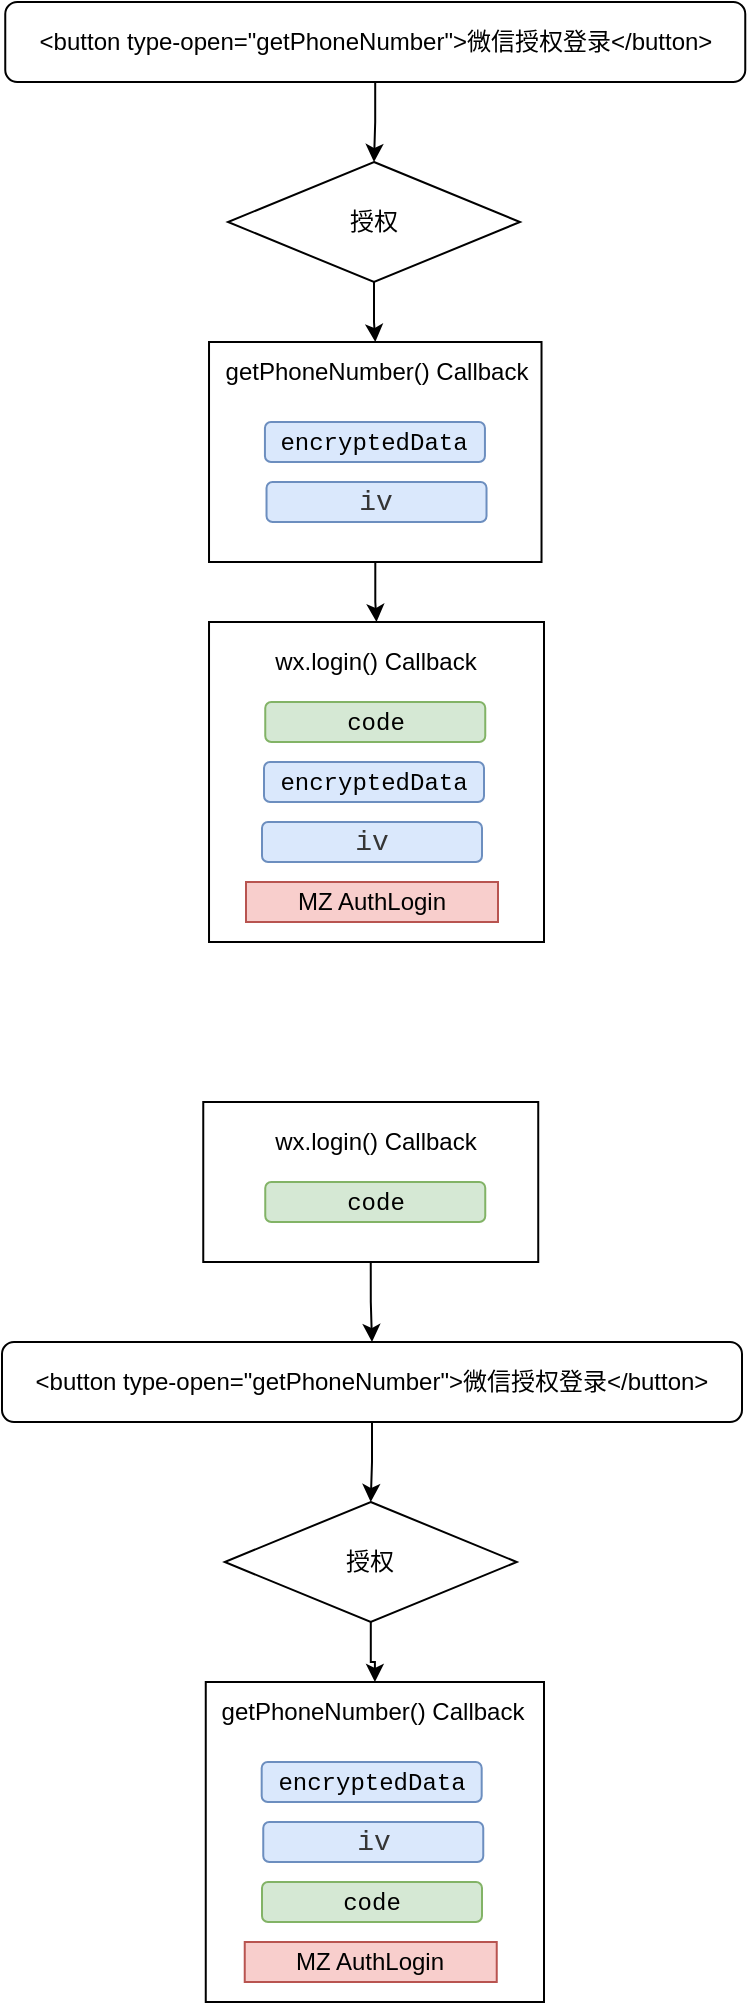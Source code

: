 <mxfile version="14.4.3" type="github">
  <diagram id="VpggGk5dfUWhx6BUxOfE" name="Page-1">
    <mxGraphModel dx="923" dy="589" grid="1" gridSize="10" guides="1" tooltips="1" connect="1" arrows="1" fold="1" page="1" pageScale="1" pageWidth="827" pageHeight="1169" math="0" shadow="0">
      <root>
        <mxCell id="0" />
        <mxCell id="1" parent="0" />
        <mxCell id="o7B6c4lgoA0pKyIvA7hH-2" style="edgeStyle=orthogonalEdgeStyle;rounded=0;orthogonalLoop=1;jettySize=auto;html=1;entryX=0.5;entryY=0;entryDx=0;entryDy=0;" edge="1" parent="1" source="o7B6c4lgoA0pKyIvA7hH-1" target="o7B6c4lgoA0pKyIvA7hH-3">
          <mxGeometry relative="1" as="geometry">
            <mxPoint x="415" y="150" as="targetPoint" />
          </mxGeometry>
        </mxCell>
        <mxCell id="o7B6c4lgoA0pKyIvA7hH-1" value="&amp;lt;button type-open=&quot;getPhoneNumber&quot;&amp;gt;微信授权登录&amp;lt;/button&amp;gt;" style="rounded=1;whiteSpace=wrap;html=1;" vertex="1" parent="1">
          <mxGeometry x="230.63" y="60" width="370" height="40" as="geometry" />
        </mxCell>
        <mxCell id="o7B6c4lgoA0pKyIvA7hH-7" style="edgeStyle=orthogonalEdgeStyle;rounded=0;orthogonalLoop=1;jettySize=auto;html=1;" edge="1" parent="1" source="o7B6c4lgoA0pKyIvA7hH-3" target="o7B6c4lgoA0pKyIvA7hH-5">
          <mxGeometry relative="1" as="geometry" />
        </mxCell>
        <mxCell id="o7B6c4lgoA0pKyIvA7hH-3" value="授权" style="rhombus;whiteSpace=wrap;html=1;" vertex="1" parent="1">
          <mxGeometry x="342" y="140" width="146" height="60" as="geometry" />
        </mxCell>
        <mxCell id="o7B6c4lgoA0pKyIvA7hH-12" value="" style="edgeStyle=orthogonalEdgeStyle;rounded=0;orthogonalLoop=1;jettySize=auto;html=1;" edge="1" parent="1" source="o7B6c4lgoA0pKyIvA7hH-5" target="o7B6c4lgoA0pKyIvA7hH-11">
          <mxGeometry relative="1" as="geometry" />
        </mxCell>
        <mxCell id="o7B6c4lgoA0pKyIvA7hH-5" value="" style="rounded=0;whiteSpace=wrap;html=1;" vertex="1" parent="1">
          <mxGeometry x="332.51" y="230" width="166.25" height="110" as="geometry" />
        </mxCell>
        <mxCell id="o7B6c4lgoA0pKyIvA7hH-8" value="getPhoneNumber() Callback" style="text;html=1;strokeColor=none;fillColor=none;align=center;verticalAlign=middle;whiteSpace=wrap;rounded=0;" vertex="1" parent="1">
          <mxGeometry x="333.76" y="240" width="165" height="10" as="geometry" />
        </mxCell>
        <mxCell id="o7B6c4lgoA0pKyIvA7hH-9" value="&lt;div style=&quot;font-family: &amp;#34;menlo&amp;#34; , &amp;#34;monaco&amp;#34; , &amp;#34;courier new&amp;#34; , monospace ; font-weight: normal ; font-size: 12px ; line-height: 18px&quot;&gt;&lt;div&gt;encryptedData&lt;/div&gt;&lt;/div&gt;" style="rounded=1;whiteSpace=wrap;html=1;fillColor=#dae8fc;strokeColor=#6c8ebf;" vertex="1" parent="1">
          <mxGeometry x="360.47" y="270" width="110" height="20" as="geometry" />
        </mxCell>
        <mxCell id="o7B6c4lgoA0pKyIvA7hH-10" value="&lt;div style=&quot;font-family: &amp;#34;menlo&amp;#34; , &amp;#34;monaco&amp;#34; , &amp;#34;courier new&amp;#34; , monospace ; font-weight: normal ; font-size: 12px ; line-height: 18px&quot;&gt;&lt;span style=&quot;color: rgb(53 , 53 , 53) ; font-family: , , &amp;#34;sf ui text&amp;#34; , &amp;#34;helvetica neue&amp;#34; , &amp;#34;pingfang sc&amp;#34; , &amp;#34;hiragino sans gb&amp;#34; , &amp;#34;microsoft yahei ui&amp;#34; , &amp;#34;microsoft yahei&amp;#34; , &amp;#34;arial&amp;#34; , sans-serif ; font-size: 14px ; text-align: left&quot;&gt;iv&lt;/span&gt;&lt;br&gt;&lt;/div&gt;" style="rounded=1;whiteSpace=wrap;html=1;fillColor=#dae8fc;strokeColor=#6c8ebf;" vertex="1" parent="1">
          <mxGeometry x="361.26" y="300" width="110" height="20" as="geometry" />
        </mxCell>
        <mxCell id="o7B6c4lgoA0pKyIvA7hH-11" value="" style="rounded=0;whiteSpace=wrap;html=1;" vertex="1" parent="1">
          <mxGeometry x="332.51" y="370" width="167.49" height="160" as="geometry" />
        </mxCell>
        <mxCell id="o7B6c4lgoA0pKyIvA7hH-13" value="wx.login() Callback" style="text;html=1;strokeColor=none;fillColor=none;align=center;verticalAlign=middle;whiteSpace=wrap;rounded=0;" vertex="1" parent="1">
          <mxGeometry x="353.26" y="380" width="126" height="20" as="geometry" />
        </mxCell>
        <mxCell id="o7B6c4lgoA0pKyIvA7hH-14" value="&lt;div style=&quot;font-family: &amp;#34;menlo&amp;#34; , &amp;#34;monaco&amp;#34; , &amp;#34;courier new&amp;#34; , monospace ; font-weight: normal ; font-size: 12px ; line-height: 18px&quot;&gt;&lt;div&gt;code&lt;/div&gt;&lt;/div&gt;" style="rounded=1;whiteSpace=wrap;html=1;fillColor=#d5e8d4;strokeColor=#82b366;" vertex="1" parent="1">
          <mxGeometry x="360.63" y="410" width="110" height="20" as="geometry" />
        </mxCell>
        <mxCell id="o7B6c4lgoA0pKyIvA7hH-17" value="MZ AuthLogin" style="text;html=1;strokeColor=#b85450;fillColor=#f8cecc;align=center;verticalAlign=middle;whiteSpace=wrap;rounded=0;" vertex="1" parent="1">
          <mxGeometry x="351" y="500" width="126" height="20" as="geometry" />
        </mxCell>
        <mxCell id="o7B6c4lgoA0pKyIvA7hH-18" value="&lt;div style=&quot;font-family: &amp;#34;menlo&amp;#34; , &amp;#34;monaco&amp;#34; , &amp;#34;courier new&amp;#34; , monospace ; font-weight: normal ; font-size: 12px ; line-height: 18px&quot;&gt;&lt;div&gt;encryptedData&lt;/div&gt;&lt;/div&gt;" style="rounded=1;whiteSpace=wrap;html=1;fillColor=#dae8fc;strokeColor=#6c8ebf;" vertex="1" parent="1">
          <mxGeometry x="360" y="440" width="110" height="20" as="geometry" />
        </mxCell>
        <mxCell id="o7B6c4lgoA0pKyIvA7hH-19" value="&lt;div style=&quot;font-family: &amp;#34;menlo&amp;#34; , &amp;#34;monaco&amp;#34; , &amp;#34;courier new&amp;#34; , monospace ; font-weight: normal ; font-size: 12px ; line-height: 18px&quot;&gt;&lt;span style=&quot;color: rgb(53 , 53 , 53) ; font-family: , , &amp;#34;sf ui text&amp;#34; , &amp;#34;helvetica neue&amp;#34; , &amp;#34;pingfang sc&amp;#34; , &amp;#34;hiragino sans gb&amp;#34; , &amp;#34;microsoft yahei ui&amp;#34; , &amp;#34;microsoft yahei&amp;#34; , &amp;#34;arial&amp;#34; , sans-serif ; font-size: 14px ; text-align: left&quot;&gt;iv&lt;/span&gt;&lt;br&gt;&lt;/div&gt;" style="rounded=1;whiteSpace=wrap;html=1;fillColor=#dae8fc;strokeColor=#6c8ebf;" vertex="1" parent="1">
          <mxGeometry x="359" y="470" width="110" height="20" as="geometry" />
        </mxCell>
        <mxCell id="o7B6c4lgoA0pKyIvA7hH-39" style="edgeStyle=orthogonalEdgeStyle;rounded=0;orthogonalLoop=1;jettySize=auto;html=1;exitX=0.5;exitY=1;exitDx=0;exitDy=0;entryX=0.5;entryY=0;entryDx=0;entryDy=0;" edge="1" parent="1" source="o7B6c4lgoA0pKyIvA7hH-25" target="o7B6c4lgoA0pKyIvA7hH-32">
          <mxGeometry relative="1" as="geometry" />
        </mxCell>
        <mxCell id="o7B6c4lgoA0pKyIvA7hH-25" value="" style="rounded=0;whiteSpace=wrap;html=1;" vertex="1" parent="1">
          <mxGeometry x="329.63" y="610" width="167.49" height="80" as="geometry" />
        </mxCell>
        <mxCell id="o7B6c4lgoA0pKyIvA7hH-26" value="wx.login() Callback" style="text;html=1;strokeColor=none;fillColor=none;align=center;verticalAlign=middle;whiteSpace=wrap;rounded=0;" vertex="1" parent="1">
          <mxGeometry x="353.26" y="620" width="126" height="20" as="geometry" />
        </mxCell>
        <mxCell id="o7B6c4lgoA0pKyIvA7hH-27" value="&lt;div style=&quot;font-family: &amp;#34;menlo&amp;#34; , &amp;#34;monaco&amp;#34; , &amp;#34;courier new&amp;#34; , monospace ; font-weight: normal ; font-size: 12px ; line-height: 18px&quot;&gt;&lt;div&gt;code&lt;/div&gt;&lt;/div&gt;" style="rounded=1;whiteSpace=wrap;html=1;fillColor=#d5e8d4;strokeColor=#82b366;" vertex="1" parent="1">
          <mxGeometry x="360.63" y="650" width="110" height="20" as="geometry" />
        </mxCell>
        <mxCell id="o7B6c4lgoA0pKyIvA7hH-31" style="edgeStyle=orthogonalEdgeStyle;rounded=0;orthogonalLoop=1;jettySize=auto;html=1;entryX=0.5;entryY=0;entryDx=0;entryDy=0;" edge="1" parent="1" source="o7B6c4lgoA0pKyIvA7hH-32" target="o7B6c4lgoA0pKyIvA7hH-34">
          <mxGeometry relative="1" as="geometry">
            <mxPoint x="413.37" y="820" as="targetPoint" />
          </mxGeometry>
        </mxCell>
        <mxCell id="o7B6c4lgoA0pKyIvA7hH-32" value="&amp;lt;button type-open=&quot;getPhoneNumber&quot;&amp;gt;微信授权登录&amp;lt;/button&amp;gt;" style="rounded=1;whiteSpace=wrap;html=1;" vertex="1" parent="1">
          <mxGeometry x="229" y="730" width="370" height="40" as="geometry" />
        </mxCell>
        <mxCell id="o7B6c4lgoA0pKyIvA7hH-33" style="edgeStyle=orthogonalEdgeStyle;rounded=0;orthogonalLoop=1;jettySize=auto;html=1;" edge="1" parent="1" source="o7B6c4lgoA0pKyIvA7hH-34" target="o7B6c4lgoA0pKyIvA7hH-35">
          <mxGeometry relative="1" as="geometry" />
        </mxCell>
        <mxCell id="o7B6c4lgoA0pKyIvA7hH-34" value="授权" style="rhombus;whiteSpace=wrap;html=1;" vertex="1" parent="1">
          <mxGeometry x="340.37" y="810" width="146" height="60" as="geometry" />
        </mxCell>
        <mxCell id="o7B6c4lgoA0pKyIvA7hH-35" value="" style="rounded=0;whiteSpace=wrap;html=1;" vertex="1" parent="1">
          <mxGeometry x="330.88" y="900" width="169.12" height="160" as="geometry" />
        </mxCell>
        <mxCell id="o7B6c4lgoA0pKyIvA7hH-36" value="getPhoneNumber() Callback" style="text;html=1;strokeColor=none;fillColor=none;align=center;verticalAlign=middle;whiteSpace=wrap;rounded=0;" vertex="1" parent="1">
          <mxGeometry x="332.13" y="910" width="165" height="10" as="geometry" />
        </mxCell>
        <mxCell id="o7B6c4lgoA0pKyIvA7hH-37" value="&lt;div style=&quot;font-family: &amp;#34;menlo&amp;#34; , &amp;#34;monaco&amp;#34; , &amp;#34;courier new&amp;#34; , monospace ; font-weight: normal ; font-size: 12px ; line-height: 18px&quot;&gt;&lt;div&gt;encryptedData&lt;/div&gt;&lt;/div&gt;" style="rounded=1;whiteSpace=wrap;html=1;fillColor=#dae8fc;strokeColor=#6c8ebf;" vertex="1" parent="1">
          <mxGeometry x="358.84" y="940" width="110" height="20" as="geometry" />
        </mxCell>
        <mxCell id="o7B6c4lgoA0pKyIvA7hH-38" value="&lt;div style=&quot;font-family: &amp;#34;menlo&amp;#34; , &amp;#34;monaco&amp;#34; , &amp;#34;courier new&amp;#34; , monospace ; font-weight: normal ; font-size: 12px ; line-height: 18px&quot;&gt;&lt;span style=&quot;color: rgb(53 , 53 , 53) ; font-family: , , &amp;#34;sf ui text&amp;#34; , &amp;#34;helvetica neue&amp;#34; , &amp;#34;pingfang sc&amp;#34; , &amp;#34;hiragino sans gb&amp;#34; , &amp;#34;microsoft yahei ui&amp;#34; , &amp;#34;microsoft yahei&amp;#34; , &amp;#34;arial&amp;#34; , sans-serif ; font-size: 14px ; text-align: left&quot;&gt;iv&lt;/span&gt;&lt;br&gt;&lt;/div&gt;" style="rounded=1;whiteSpace=wrap;html=1;fillColor=#dae8fc;strokeColor=#6c8ebf;" vertex="1" parent="1">
          <mxGeometry x="359.63" y="970" width="110" height="20" as="geometry" />
        </mxCell>
        <mxCell id="o7B6c4lgoA0pKyIvA7hH-40" value="MZ AuthLogin" style="text;html=1;strokeColor=#b85450;fillColor=#f8cecc;align=center;verticalAlign=middle;whiteSpace=wrap;rounded=0;" vertex="1" parent="1">
          <mxGeometry x="350.37" y="1030" width="126" height="20" as="geometry" />
        </mxCell>
        <mxCell id="o7B6c4lgoA0pKyIvA7hH-41" value="&lt;div style=&quot;font-family: &amp;#34;menlo&amp;#34; , &amp;#34;monaco&amp;#34; , &amp;#34;courier new&amp;#34; , monospace ; font-weight: normal ; font-size: 12px ; line-height: 18px&quot;&gt;&lt;div&gt;code&lt;/div&gt;&lt;/div&gt;" style="rounded=1;whiteSpace=wrap;html=1;fillColor=#d5e8d4;strokeColor=#82b366;" vertex="1" parent="1">
          <mxGeometry x="359" y="1000" width="110" height="20" as="geometry" />
        </mxCell>
      </root>
    </mxGraphModel>
  </diagram>
</mxfile>
